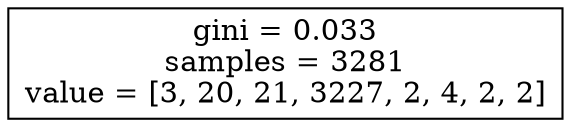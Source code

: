 digraph Tree {
node [shape=box] ;
0 [label="gini = 0.033\nsamples = 3281\nvalue = [3, 20, 21, 3227, 2, 4, 2, 2]"] ;
}